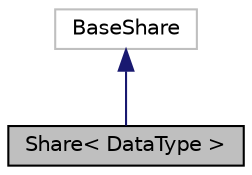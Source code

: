 digraph "Share&lt; DataType &gt;"
{
 // LATEX_PDF_SIZE
  edge [fontname="Helvetica",fontsize="10",labelfontname="Helvetica",labelfontsize="10"];
  node [fontname="Helvetica",fontsize="10",shape=record];
  Node1 [label="Share\< DataType \>",height=0.2,width=0.4,color="black", fillcolor="grey75", style="filled", fontcolor="black",tooltip="Class for data to be shared in a thread-safe manner between tasks."];
  Node2 -> Node1 [dir="back",color="midnightblue",fontsize="10",style="solid",fontname="Helvetica"];
  Node2 [label="BaseShare",height=0.2,width=0.4,color="grey75", fillcolor="white", style="filled",tooltip=" "];
}
